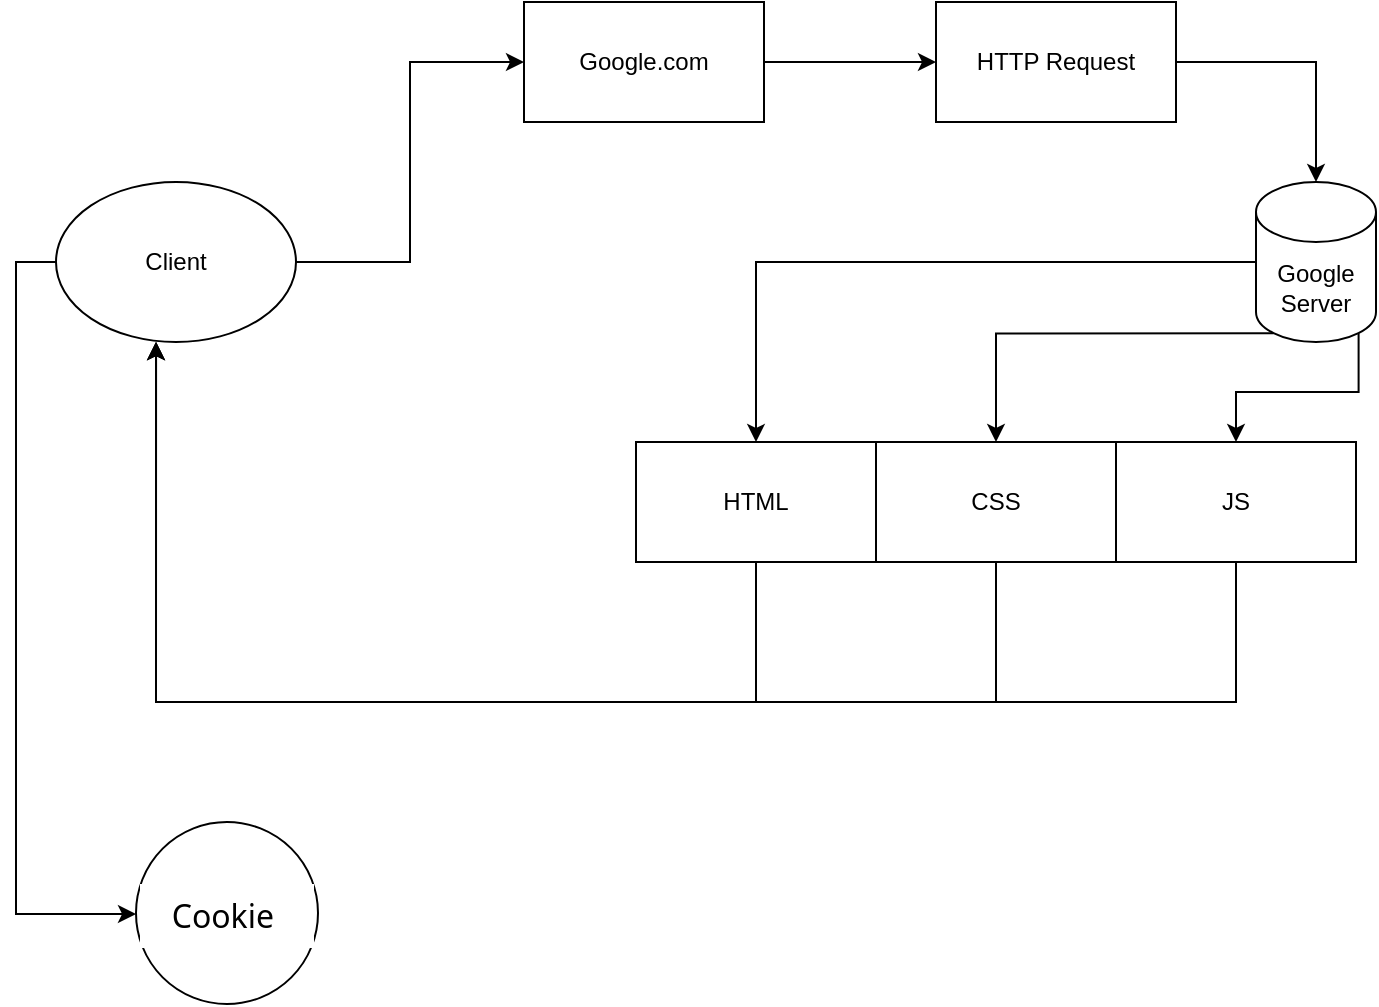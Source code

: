 <mxfile version="14.4.3" type="device"><diagram id="prtHgNgQTEPvFCAcTncT" name="Page-1"><mxGraphModel dx="1086" dy="798" grid="1" gridSize="10" guides="1" tooltips="1" connect="1" arrows="1" fold="1" page="1" pageScale="1" pageWidth="827" pageHeight="1169" math="0" shadow="0"><root><mxCell id="0"/><mxCell id="1" parent="0"/><mxCell id="SSY9uA-LiXn7v-cpqxYq-30" style="edgeStyle=orthogonalEdgeStyle;rounded=0;orthogonalLoop=1;jettySize=auto;html=1;exitX=0.5;exitY=1;exitDx=0;exitDy=0;" edge="1" parent="1" source="SSY9uA-LiXn7v-cpqxYq-1"><mxGeometry relative="1" as="geometry"><mxPoint x="110" y="230" as="targetPoint"/><Array as="points"><mxPoint x="410" y="410"/><mxPoint x="110" y="410"/></Array></mxGeometry></mxCell><mxCell id="SSY9uA-LiXn7v-cpqxYq-1" value="HTML" style="rounded=0;whiteSpace=wrap;html=1;" vertex="1" parent="1"><mxGeometry x="350" y="280" width="120" height="60" as="geometry"/></mxCell><mxCell id="SSY9uA-LiXn7v-cpqxYq-29" style="edgeStyle=orthogonalEdgeStyle;rounded=0;orthogonalLoop=1;jettySize=auto;html=1;exitX=0.5;exitY=1;exitDx=0;exitDy=0;" edge="1" parent="1" source="SSY9uA-LiXn7v-cpqxYq-2"><mxGeometry relative="1" as="geometry"><mxPoint x="110" y="230" as="targetPoint"/><Array as="points"><mxPoint x="530" y="410"/><mxPoint x="110" y="410"/></Array></mxGeometry></mxCell><mxCell id="SSY9uA-LiXn7v-cpqxYq-2" value="CSS" style="rounded=0;whiteSpace=wrap;html=1;" vertex="1" parent="1"><mxGeometry x="470" y="280" width="120" height="60" as="geometry"/></mxCell><mxCell id="SSY9uA-LiXn7v-cpqxYq-22" style="edgeStyle=orthogonalEdgeStyle;rounded=0;orthogonalLoop=1;jettySize=auto;html=1;exitX=1;exitY=0.5;exitDx=0;exitDy=0;entryX=0.5;entryY=0;entryDx=0;entryDy=0;entryPerimeter=0;" edge="1" parent="1" source="SSY9uA-LiXn7v-cpqxYq-3" target="SSY9uA-LiXn7v-cpqxYq-10"><mxGeometry relative="1" as="geometry"/></mxCell><mxCell id="SSY9uA-LiXn7v-cpqxYq-3" value="HTTP Request" style="rounded=0;whiteSpace=wrap;html=1;" vertex="1" parent="1"><mxGeometry x="500" y="60" width="120" height="60" as="geometry"/></mxCell><mxCell id="SSY9uA-LiXn7v-cpqxYq-12" style="edgeStyle=orthogonalEdgeStyle;rounded=0;orthogonalLoop=1;jettySize=auto;html=1;exitX=1;exitY=0.5;exitDx=0;exitDy=0;entryX=0;entryY=0.5;entryDx=0;entryDy=0;" edge="1" parent="1" source="SSY9uA-LiXn7v-cpqxYq-4" target="SSY9uA-LiXn7v-cpqxYq-3"><mxGeometry relative="1" as="geometry"/></mxCell><mxCell id="SSY9uA-LiXn7v-cpqxYq-4" value="Google.com" style="rounded=0;whiteSpace=wrap;html=1;" vertex="1" parent="1"><mxGeometry x="294" y="60" width="120" height="60" as="geometry"/></mxCell><mxCell id="SSY9uA-LiXn7v-cpqxYq-31" style="edgeStyle=orthogonalEdgeStyle;rounded=0;orthogonalLoop=1;jettySize=auto;html=1;exitX=0;exitY=0.5;exitDx=0;exitDy=0;" edge="1" parent="1" source="SSY9uA-LiXn7v-cpqxYq-5" target="SSY9uA-LiXn7v-cpqxYq-32"><mxGeometry relative="1" as="geometry"><mxPoint x="240" y="560" as="targetPoint"/><Array as="points"><mxPoint x="40" y="190"/><mxPoint x="40" y="516"/></Array></mxGeometry></mxCell><mxCell id="SSY9uA-LiXn7v-cpqxYq-5" value="" style="ellipse;whiteSpace=wrap;html=1;" vertex="1" parent="1"><mxGeometry x="60" y="150" width="120" height="80" as="geometry"/></mxCell><mxCell id="SSY9uA-LiXn7v-cpqxYq-28" style="edgeStyle=orthogonalEdgeStyle;rounded=0;orthogonalLoop=1;jettySize=auto;html=1;exitX=0.5;exitY=1;exitDx=0;exitDy=0;entryX=0.417;entryY=1;entryDx=0;entryDy=0;entryPerimeter=0;" edge="1" parent="1" source="SSY9uA-LiXn7v-cpqxYq-8" target="SSY9uA-LiXn7v-cpqxYq-5"><mxGeometry relative="1" as="geometry"><Array as="points"><mxPoint x="650" y="410"/><mxPoint x="110" y="410"/></Array></mxGeometry></mxCell><mxCell id="SSY9uA-LiXn7v-cpqxYq-8" value="JS" style="rounded=0;whiteSpace=wrap;html=1;" vertex="1" parent="1"><mxGeometry x="590" y="280" width="120" height="60" as="geometry"/></mxCell><mxCell id="SSY9uA-LiXn7v-cpqxYq-11" style="edgeStyle=orthogonalEdgeStyle;rounded=0;orthogonalLoop=1;jettySize=auto;html=1;exitX=1;exitY=0.5;exitDx=0;exitDy=0;entryX=0;entryY=0.5;entryDx=0;entryDy=0;" edge="1" parent="1" source="SSY9uA-LiXn7v-cpqxYq-5" target="SSY9uA-LiXn7v-cpqxYq-4"><mxGeometry relative="1" as="geometry"/></mxCell><mxCell id="SSY9uA-LiXn7v-cpqxYq-9" value="Client" style="text;html=1;strokeColor=none;fillColor=none;align=center;verticalAlign=middle;whiteSpace=wrap;rounded=0;" vertex="1" parent="1"><mxGeometry x="100" y="180" width="40" height="20" as="geometry"/></mxCell><mxCell id="SSY9uA-LiXn7v-cpqxYq-23" style="edgeStyle=orthogonalEdgeStyle;rounded=0;orthogonalLoop=1;jettySize=auto;html=1;exitX=0.855;exitY=1;exitDx=0;exitDy=-4.35;exitPerimeter=0;entryX=0.5;entryY=0;entryDx=0;entryDy=0;" edge="1" parent="1" source="SSY9uA-LiXn7v-cpqxYq-10" target="SSY9uA-LiXn7v-cpqxYq-8"><mxGeometry relative="1" as="geometry"/></mxCell><mxCell id="SSY9uA-LiXn7v-cpqxYq-26" style="edgeStyle=orthogonalEdgeStyle;rounded=0;orthogonalLoop=1;jettySize=auto;html=1;exitX=0.145;exitY=1;exitDx=0;exitDy=-4.35;exitPerimeter=0;" edge="1" parent="1" source="SSY9uA-LiXn7v-cpqxYq-10" target="SSY9uA-LiXn7v-cpqxYq-2"><mxGeometry relative="1" as="geometry"/></mxCell><mxCell id="SSY9uA-LiXn7v-cpqxYq-27" style="edgeStyle=orthogonalEdgeStyle;rounded=0;orthogonalLoop=1;jettySize=auto;html=1;exitX=0;exitY=0.5;exitDx=0;exitDy=0;exitPerimeter=0;entryX=0.5;entryY=0;entryDx=0;entryDy=0;" edge="1" parent="1" source="SSY9uA-LiXn7v-cpqxYq-10" target="SSY9uA-LiXn7v-cpqxYq-1"><mxGeometry relative="1" as="geometry"/></mxCell><mxCell id="SSY9uA-LiXn7v-cpqxYq-10" value="&lt;span&gt;Google Server&lt;/span&gt;" style="shape=cylinder3;whiteSpace=wrap;html=1;boundedLbl=1;backgroundOutline=1;size=15;" vertex="1" parent="1"><mxGeometry x="660" y="150" width="60" height="80" as="geometry"/></mxCell><mxCell id="SSY9uA-LiXn7v-cpqxYq-32" value="&lt;h5 style=&quot;box-sizing: border-box ; padding: 8px 16px ; font-size: 16px ; line-height: 16px ; margin: 5px 0px ; overflow: hidden ; text-overflow: ellipsis ; min-width: 0px ; font-family: &amp;#34;segoe ui&amp;#34; , &amp;#34;tahoma&amp;#34; , sans-serif ; background-color: rgb(255 , 255 , 255)&quot;&gt;&lt;span style=&quot;font-weight: normal&quot;&gt;Cookie&amp;nbsp;&lt;/span&gt;&lt;/h5&gt;" style="ellipse;whiteSpace=wrap;html=1;aspect=fixed;align=center;" vertex="1" parent="1"><mxGeometry x="100" y="470" width="91" height="91" as="geometry"/></mxCell></root></mxGraphModel></diagram></mxfile>